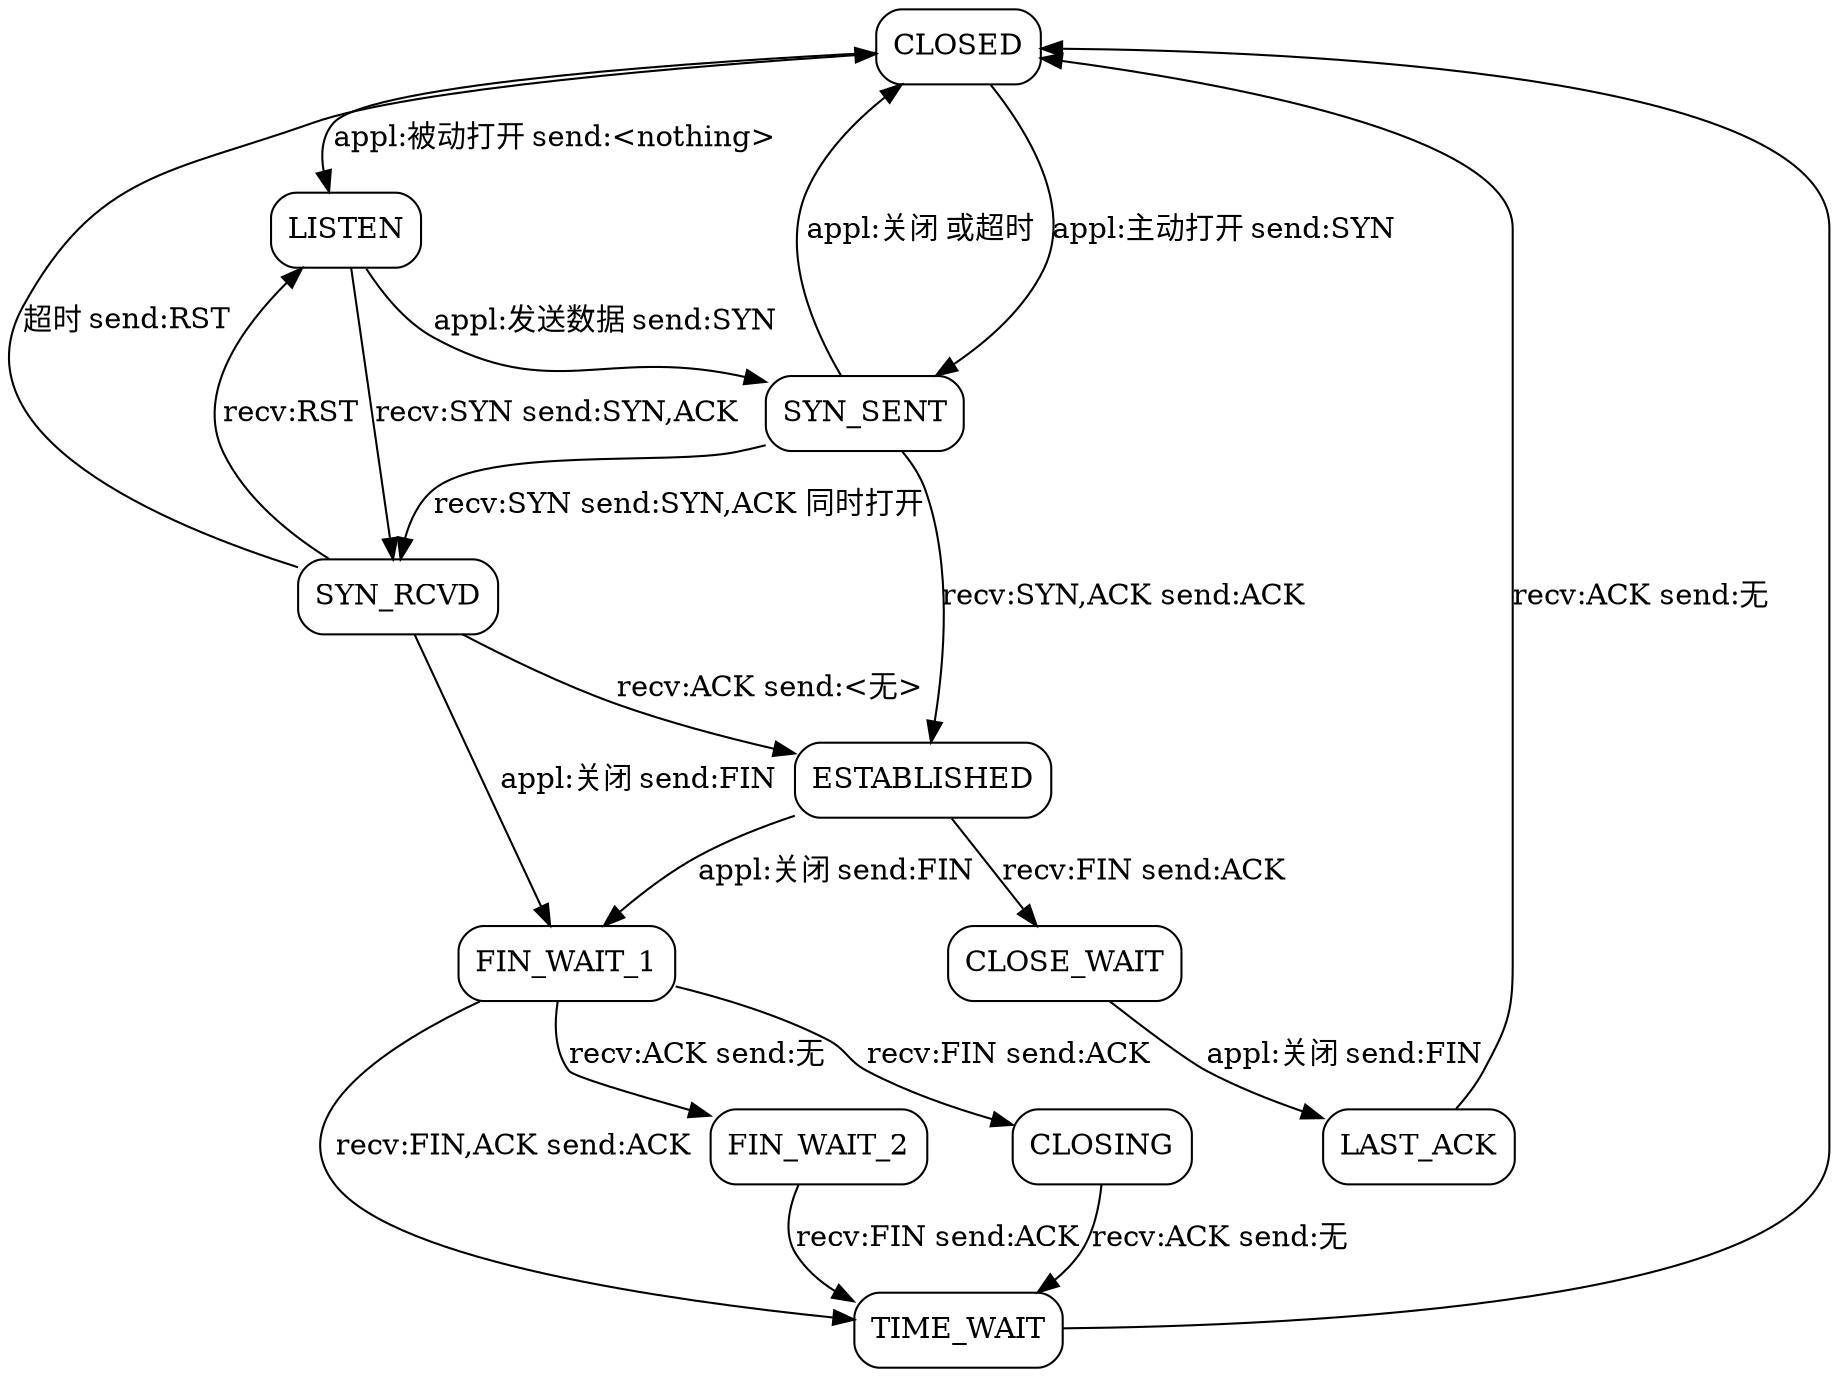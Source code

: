 digraph tcp_state {
  compound=true;
  node [shape=Mrecord]
  edge [style=solid]

  CLOSED ;
  LISTEN;
  SYN_RCVD;
  SYN_SENT;
  ESTABLISHED;
  FIN_WAIT_1;
  FIN_WAIT_2;
  CLOSING;
  TIME_WAIT;
  CLOSE_WAIT;
  LAST_ACK;

  CLOSED -> LISTEN [label="appl:被动打开 send:<nothing>"];
  CLOSED -> SYN_SENT [label="appl:主动打开 send:SYN"];
  LISTEN -> SYN_RCVD [label="recv:SYN send:SYN,ACK"];
  LISTEN -> SYN_SENT [label="appl:发送数据 send:SYN"];
  SYN_RCVD -> LISTEN [label="recv:RST"];
  SYN_RCVD -> CLOSED [label="超时 send:RST"];
  SYN_RCVD -> FIN_WAIT_1 [label="appl:关闭 send:FIN"];
  SYN_RCVD -> ESTABLISHED [label="recv:ACK send:<无>"];
  SYN_SENT -> SYN_RCVD [label="recv:SYN send:SYN,ACK 同时打开"];
  SYN_SENT -> CLOSED [label="appl:关闭 或超时"];
  SYN_SENT -> ESTABLISHED [label="recv:SYN,ACK send:ACK"];
  ESTABLISHED -> CLOSE_WAIT [label="recv:FIN send:ACK"];
  ESTABLISHED -> FIN_WAIT_1 [label="appl:关闭 send:FIN"];
  CLOSE_WAIT -> LAST_ACK [label="appl:关闭 send:FIN"];
  LAST_ACK -> CLOSED [label="recv:ACK send:无"];
  FIN_WAIT_1 -> CLOSING [label="recv:FIN send:ACK"];
  FIN_WAIT_1 -> TIME_WAIT [label="recv:FIN,ACK send:ACK"];
  FIN_WAIT_1 -> FIN_WAIT_2 [label="recv:ACK send:无"];
  CLOSING -> TIME_WAIT [label="recv:ACK send:无"];
  FIN_WAIT_2 -> TIME_WAIT [label="recv:FIN send:ACK"];
  TIME_WAIT -> CLOSED ;
}
